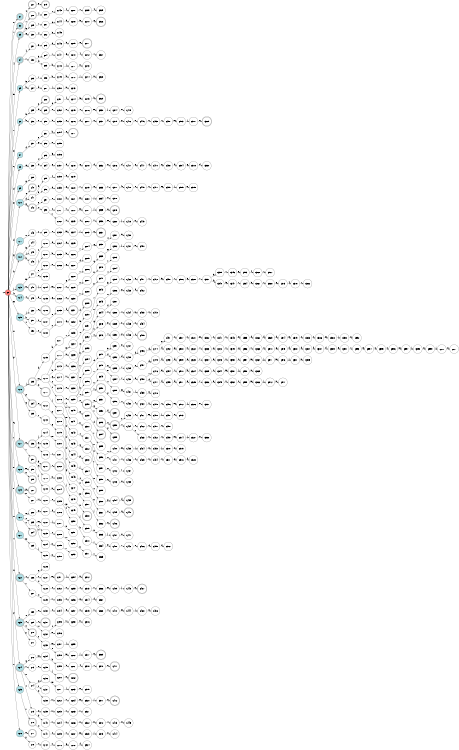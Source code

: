 digraph APTAALF {
__start0 [style = invis, shape = none, label = "", width = 0, height = 0];

rankdir=LR;
size="8,5";

s0 [style="filled", color="black", fillcolor="#ff817b" shape="circle", label="q0"];
s1 [style="rounded,filled", color="black", fillcolor="powderblue" shape="doublecircle", label="q1"];
s2 [style="rounded,filled", color="black", fillcolor="powderblue" shape="doublecircle", label="q2"];
s3 [style="rounded,filled", color="black", fillcolor="powderblue" shape="doublecircle", label="q3"];
s4 [style="rounded,filled", color="black", fillcolor="powderblue" shape="doublecircle", label="q4"];
s5 [style="filled", color="black", fillcolor="powderblue" shape="circle", label="q5"];
s6 [style="filled", color="black", fillcolor="powderblue" shape="circle", label="q6"];
s7 [style="filled", color="black", fillcolor="powderblue" shape="circle", label="q7"];
s8 [style="filled", color="black", fillcolor="powderblue" shape="circle", label="q8"];
s9 [style="filled", color="black", fillcolor="powderblue" shape="circle", label="q9"];
s10 [style="filled", color="black", fillcolor="powderblue" shape="circle", label="q10"];
s11 [style="filled", color="black", fillcolor="powderblue" shape="circle", label="q11"];
s12 [style="rounded,filled", color="black", fillcolor="powderblue" shape="doublecircle", label="q12"];
s13 [style="rounded,filled", color="black", fillcolor="powderblue" shape="doublecircle", label="q13"];
s14 [style="filled", color="black", fillcolor="powderblue" shape="circle", label="q14"];
s15 [style="filled", color="black", fillcolor="powderblue" shape="circle", label="q15"];
s16 [style="rounded,filled", color="black", fillcolor="powderblue" shape="doublecircle", label="q16"];
s17 [style="rounded,filled", color="black", fillcolor="powderblue" shape="doublecircle", label="q17"];
s18 [style="filled", color="black", fillcolor="powderblue" shape="circle", label="q18"];
s19 [style="rounded,filled", color="black", fillcolor="powderblue" shape="doublecircle", label="q19"];
s20 [style="filled", color="black", fillcolor="powderblue" shape="circle", label="q20"];
s21 [style="filled", color="black", fillcolor="powderblue" shape="circle", label="q21"];
s22 [style="rounded,filled", color="black", fillcolor="powderblue" shape="doublecircle", label="q22"];
s23 [style="rounded,filled", color="black", fillcolor="powderblue" shape="doublecircle", label="q23"];
s24 [style="rounded,filled", color="black", fillcolor="powderblue" shape="doublecircle", label="q24"];
s25 [style="filled", color="black", fillcolor="powderblue" shape="circle", label="q25"];
s26 [style="filled", color="black", fillcolor="powderblue" shape="circle", label="q26"];
s27 [style="rounded,filled", color="black", fillcolor="white" shape="doublecircle", label="q27"];
s28 [style="rounded,filled", color="black", fillcolor="white" shape="doublecircle", label="q28"];
s29 [style="filled", color="black", fillcolor="white" shape="circle", label="q29"];
s30 [style="filled", color="black", fillcolor="white" shape="circle", label="q30"];
s31 [style="filled", color="black", fillcolor="white" shape="circle", label="q31"];
s32 [style="filled", color="black", fillcolor="white" shape="circle", label="q32"];
s33 [style="filled", color="black", fillcolor="white" shape="circle", label="q33"];
s34 [style="filled", color="black", fillcolor="white" shape="circle", label="q34"];
s35 [style="filled", color="black", fillcolor="white" shape="circle", label="q35"];
s36 [style="filled", color="black", fillcolor="white" shape="circle", label="q36"];
s37 [style="filled", color="black", fillcolor="white" shape="circle", label="q37"];
s38 [style="filled", color="black", fillcolor="white" shape="circle", label="q38"];
s39 [style="filled", color="black", fillcolor="white" shape="circle", label="q39"];
s40 [style="rounded,filled", color="black", fillcolor="white" shape="doublecircle", label="q40"];
s41 [style="filled", color="black", fillcolor="white" shape="circle", label="q41"];
s42 [style="rounded,filled", color="black", fillcolor="white" shape="doublecircle", label="q42"];
s43 [style="filled", color="black", fillcolor="white" shape="circle", label="q43"];
s44 [style="filled", color="black", fillcolor="white" shape="circle", label="q44"];
s45 [style="filled", color="black", fillcolor="white" shape="circle", label="q45"];
s46 [style="filled", color="black", fillcolor="white" shape="circle", label="q46"];
s47 [style="filled", color="black", fillcolor="white" shape="circle", label="q47"];
s48 [style="rounded,filled", color="black", fillcolor="white" shape="doublecircle", label="q48"];
s49 [style="filled", color="black", fillcolor="white" shape="circle", label="q49"];
s50 [style="filled", color="black", fillcolor="white" shape="circle", label="q50"];
s51 [style="filled", color="black", fillcolor="white" shape="circle", label="q51"];
s52 [style="filled", color="black", fillcolor="white" shape="circle", label="q52"];
s53 [style="rounded,filled", color="black", fillcolor="white" shape="doublecircle", label="q53"];
s54 [style="rounded,filled", color="black", fillcolor="white" shape="doublecircle", label="q54"];
s55 [style="filled", color="black", fillcolor="white" shape="circle", label="q55"];
s56 [style="rounded,filled", color="black", fillcolor="white" shape="doublecircle", label="q56"];
s57 [style="rounded,filled", color="black", fillcolor="white" shape="doublecircle", label="q57"];
s58 [style="filled", color="black", fillcolor="white" shape="circle", label="q58"];
s59 [style="rounded,filled", color="black", fillcolor="white" shape="doublecircle", label="q59"];
s60 [style="rounded,filled", color="black", fillcolor="white" shape="doublecircle", label="q60"];
s61 [style="filled", color="black", fillcolor="white" shape="circle", label="q61"];
s62 [style="filled", color="black", fillcolor="white" shape="circle", label="q62"];
s63 [style="filled", color="black", fillcolor="white" shape="circle", label="q63"];
s64 [style="rounded,filled", color="black", fillcolor="white" shape="doublecircle", label="q64"];
s65 [style="filled", color="black", fillcolor="white" shape="circle", label="q65"];
s66 [style="filled", color="black", fillcolor="white" shape="circle", label="q66"];
s67 [style="filled", color="black", fillcolor="white" shape="circle", label="q67"];
s68 [style="filled", color="black", fillcolor="white" shape="circle", label="q68"];
s69 [style="filled", color="black", fillcolor="white" shape="circle", label="q69"];
s70 [style="rounded,filled", color="black", fillcolor="white" shape="doublecircle", label="q70"];
s71 [style="filled", color="black", fillcolor="white" shape="circle", label="q71"];
s72 [style="filled", color="black", fillcolor="white" shape="circle", label="q72"];
s73 [style="filled", color="black", fillcolor="white" shape="circle", label="q73"];
s74 [style="filled", color="black", fillcolor="white" shape="circle", label="q74"];
s75 [style="filled", color="black", fillcolor="white" shape="circle", label="q75"];
s76 [style="rounded,filled", color="black", fillcolor="white" shape="doublecircle", label="q76"];
s77 [style="rounded,filled", color="black", fillcolor="white" shape="doublecircle", label="q77"];
s78 [style="filled", color="black", fillcolor="white" shape="circle", label="q78"];
s79 [style="rounded,filled", color="black", fillcolor="white" shape="doublecircle", label="q79"];
s80 [style="filled", color="black", fillcolor="white" shape="circle", label="q80"];
s81 [style="filled", color="black", fillcolor="white" shape="circle", label="q81"];
s82 [style="filled", color="black", fillcolor="white" shape="circle", label="q82"];
s83 [style="filled", color="black", fillcolor="white" shape="circle", label="q83"];
s84 [style="filled", color="black", fillcolor="white" shape="circle", label="q84"];
s85 [style="filled", color="black", fillcolor="white" shape="circle", label="q85"];
s86 [style="filled", color="black", fillcolor="white" shape="circle", label="q86"];
s87 [style="filled", color="black", fillcolor="white" shape="circle", label="q87"];
s88 [style="rounded,filled", color="black", fillcolor="white" shape="doublecircle", label="q88"];
s89 [style="rounded,filled", color="black", fillcolor="white" shape="doublecircle", label="q89"];
s90 [style="filled", color="black", fillcolor="white" shape="circle", label="q90"];
s91 [style="filled", color="black", fillcolor="white" shape="circle", label="q91"];
s92 [style="filled", color="black", fillcolor="white" shape="circle", label="q92"];
s93 [style="filled", color="black", fillcolor="white" shape="circle", label="q93"];
s94 [style="filled", color="black", fillcolor="white" shape="circle", label="q94"];
s95 [style="filled", color="black", fillcolor="white" shape="circle", label="q95"];
s96 [style="filled", color="black", fillcolor="white" shape="circle", label="q96"];
s97 [style="filled", color="black", fillcolor="white" shape="circle", label="q97"];
s98 [style="filled", color="black", fillcolor="white" shape="circle", label="q98"];
s99 [style="filled", color="black", fillcolor="white" shape="circle", label="q99"];
s100 [style="filled", color="black", fillcolor="white" shape="circle", label="q100"];
s101 [style="filled", color="black", fillcolor="white" shape="circle", label="q101"];
s102 [style="filled", color="black", fillcolor="white" shape="circle", label="q102"];
s103 [style="filled", color="black", fillcolor="white" shape="circle", label="q103"];
s104 [style="filled", color="black", fillcolor="white" shape="circle", label="q104"];
s105 [style="filled", color="black", fillcolor="white" shape="circle", label="q105"];
s106 [style="rounded,filled", color="black", fillcolor="white" shape="doublecircle", label="q106"];
s107 [style="filled", color="black", fillcolor="white" shape="circle", label="q107"];
s108 [style="filled", color="black", fillcolor="white" shape="circle", label="q108"];
s109 [style="filled", color="black", fillcolor="white" shape="circle", label="q109"];
s110 [style="filled", color="black", fillcolor="white" shape="circle", label="q110"];
s111 [style="rounded,filled", color="black", fillcolor="white" shape="doublecircle", label="q111"];
s112 [style="filled", color="black", fillcolor="white" shape="circle", label="q112"];
s113 [style="filled", color="black", fillcolor="white" shape="circle", label="q113"];
s114 [style="filled", color="black", fillcolor="white" shape="circle", label="q114"];
s115 [style="filled", color="black", fillcolor="white" shape="circle", label="q115"];
s116 [style="filled", color="black", fillcolor="white" shape="circle", label="q116"];
s117 [style="rounded,filled", color="black", fillcolor="white" shape="doublecircle", label="q117"];
s118 [style="filled", color="black", fillcolor="white" shape="circle", label="q118"];
s119 [style="filled", color="black", fillcolor="white" shape="circle", label="q119"];
s120 [style="filled", color="black", fillcolor="white" shape="circle", label="q120"];
s121 [style="filled", color="black", fillcolor="white" shape="circle", label="q121"];
s122 [style="filled", color="black", fillcolor="white" shape="circle", label="q122"];
s123 [style="filled", color="black", fillcolor="white" shape="circle", label="q123"];
s124 [style="filled", color="black", fillcolor="white" shape="circle", label="q124"];
s125 [style="filled", color="black", fillcolor="white" shape="circle", label="q125"];
s126 [style="filled", color="black", fillcolor="white" shape="circle", label="q126"];
s127 [style="filled", color="black", fillcolor="white" shape="circle", label="q127"];
s128 [style="filled", color="black", fillcolor="white" shape="circle", label="q128"];
s129 [style="filled", color="black", fillcolor="white" shape="circle", label="q129"];
s130 [style="filled", color="black", fillcolor="white" shape="circle", label="q130"];
s131 [style="rounded,filled", color="black", fillcolor="white" shape="doublecircle", label="q131"];
s132 [style="filled", color="black", fillcolor="white" shape="circle", label="q132"];
s133 [style="filled", color="black", fillcolor="white" shape="circle", label="q133"];
s134 [style="filled", color="black", fillcolor="white" shape="circle", label="q134"];
s135 [style="filled", color="black", fillcolor="white" shape="circle", label="q135"];
s136 [style="filled", color="black", fillcolor="white" shape="circle", label="q136"];
s137 [style="filled", color="black", fillcolor="white" shape="circle", label="q137"];
s138 [style="filled", color="black", fillcolor="white" shape="circle", label="q138"];
s139 [style="filled", color="black", fillcolor="white" shape="circle", label="q139"];
s140 [style="filled", color="black", fillcolor="white" shape="circle", label="q140"];
s141 [style="filled", color="black", fillcolor="white" shape="circle", label="q141"];
s142 [style="filled", color="black", fillcolor="white" shape="circle", label="q142"];
s143 [style="filled", color="black", fillcolor="white" shape="circle", label="q143"];
s144 [style="filled", color="black", fillcolor="white" shape="circle", label="q144"];
s145 [style="filled", color="black", fillcolor="white" shape="circle", label="q145"];
s146 [style="filled", color="black", fillcolor="white" shape="circle", label="q146"];
s147 [style="filled", color="black", fillcolor="white" shape="circle", label="q147"];
s148 [style="filled", color="black", fillcolor="white" shape="circle", label="q148"];
s149 [style="filled", color="black", fillcolor="white" shape="circle", label="q149"];
s150 [style="filled", color="black", fillcolor="white" shape="circle", label="q150"];
s151 [style="filled", color="black", fillcolor="white" shape="circle", label="q151"];
s152 [style="filled", color="black", fillcolor="white" shape="circle", label="q152"];
s153 [style="filled", color="black", fillcolor="white" shape="circle", label="q153"];
s154 [style="filled", color="black", fillcolor="white" shape="circle", label="q154"];
s155 [style="filled", color="black", fillcolor="white" shape="circle", label="q155"];
s156 [style="filled", color="black", fillcolor="white" shape="circle", label="q156"];
s157 [style="filled", color="black", fillcolor="white" shape="circle", label="q157"];
s158 [style="filled", color="black", fillcolor="white" shape="circle", label="q158"];
s159 [style="filled", color="black", fillcolor="white" shape="circle", label="q159"];
s160 [style="filled", color="black", fillcolor="white" shape="circle", label="q160"];
s161 [style="filled", color="black", fillcolor="white" shape="circle", label="q161"];
s162 [style="filled", color="black", fillcolor="white" shape="circle", label="q162"];
s163 [style="filled", color="black", fillcolor="white" shape="circle", label="q163"];
s164 [style="filled", color="black", fillcolor="white" shape="circle", label="q164"];
s165 [style="filled", color="black", fillcolor="white" shape="circle", label="q165"];
s166 [style="filled", color="black", fillcolor="white" shape="circle", label="q166"];
s167 [style="filled", color="black", fillcolor="white" shape="circle", label="q167"];
s168 [style="filled", color="black", fillcolor="white" shape="circle", label="q168"];
s169 [style="filled", color="black", fillcolor="white" shape="circle", label="q169"];
s170 [style="filled", color="black", fillcolor="white" shape="circle", label="q170"];
s171 [style="filled", color="black", fillcolor="white" shape="circle", label="q171"];
s172 [style="filled", color="black", fillcolor="white" shape="circle", label="q172"];
s173 [style="filled", color="black", fillcolor="white" shape="circle", label="q173"];
s174 [style="filled", color="black", fillcolor="white" shape="circle", label="q174"];
s175 [style="filled", color="black", fillcolor="white" shape="circle", label="q175"];
s176 [style="filled", color="black", fillcolor="white" shape="circle", label="q176"];
s177 [style="filled", color="black", fillcolor="white" shape="circle", label="q177"];
s178 [style="filled", color="black", fillcolor="white" shape="circle", label="q178"];
s179 [style="filled", color="black", fillcolor="white" shape="circle", label="q179"];
s180 [style="filled", color="black", fillcolor="white" shape="circle", label="q180"];
s181 [style="filled", color="black", fillcolor="white" shape="circle", label="q181"];
s182 [style="rounded,filled", color="black", fillcolor="white" shape="doublecircle", label="q182"];
s183 [style="filled", color="black", fillcolor="white" shape="circle", label="q183"];
s184 [style="rounded,filled", color="black", fillcolor="white" shape="doublecircle", label="q184"];
s185 [style="filled", color="black", fillcolor="white" shape="circle", label="q185"];
s186 [style="filled", color="black", fillcolor="white" shape="circle", label="q186"];
s187 [style="filled", color="black", fillcolor="white" shape="circle", label="q187"];
s188 [style="filled", color="black", fillcolor="white" shape="circle", label="q188"];
s189 [style="filled", color="black", fillcolor="white" shape="circle", label="q189"];
s190 [style="filled", color="black", fillcolor="white" shape="circle", label="q190"];
s191 [style="rounded,filled", color="black", fillcolor="white" shape="doublecircle", label="q191"];
s192 [style="filled", color="black", fillcolor="white" shape="circle", label="q192"];
s193 [style="filled", color="black", fillcolor="white" shape="circle", label="q193"];
s194 [style="filled", color="black", fillcolor="white" shape="circle", label="q194"];
s195 [style="filled", color="black", fillcolor="white" shape="circle", label="q195"];
s196 [style="filled", color="black", fillcolor="white" shape="circle", label="q196"];
s197 [style="filled", color="black", fillcolor="white" shape="circle", label="q197"];
s198 [style="filled", color="black", fillcolor="white" shape="circle", label="q198"];
s199 [style="filled", color="black", fillcolor="white" shape="circle", label="q199"];
s200 [style="filled", color="black", fillcolor="white" shape="circle", label="q200"];
s201 [style="filled", color="black", fillcolor="white" shape="circle", label="q201"];
s202 [style="filled", color="black", fillcolor="white" shape="circle", label="q202"];
s203 [style="filled", color="black", fillcolor="white" shape="circle", label="q203"];
s204 [style="filled", color="black", fillcolor="white" shape="circle", label="q204"];
s205 [style="filled", color="black", fillcolor="white" shape="circle", label="q205"];
s206 [style="filled", color="black", fillcolor="white" shape="circle", label="q206"];
s207 [style="filled", color="black", fillcolor="white" shape="circle", label="q207"];
s208 [style="filled", color="black", fillcolor="white" shape="circle", label="q208"];
s209 [style="filled", color="black", fillcolor="white" shape="circle", label="q209"];
s210 [style="filled", color="black", fillcolor="white" shape="circle", label="q210"];
s211 [style="filled", color="black", fillcolor="white" shape="circle", label="q211"];
s212 [style="filled", color="black", fillcolor="white" shape="circle", label="q212"];
s213 [style="filled", color="black", fillcolor="white" shape="circle", label="q213"];
s214 [style="filled", color="black", fillcolor="white" shape="circle", label="q214"];
s215 [style="filled", color="black", fillcolor="white" shape="circle", label="q215"];
s216 [style="filled", color="black", fillcolor="white" shape="circle", label="q216"];
s217 [style="rounded,filled", color="black", fillcolor="white" shape="doublecircle", label="q217"];
s218 [style="filled", color="black", fillcolor="white" shape="circle", label="q218"];
s219 [style="filled", color="black", fillcolor="white" shape="circle", label="q219"];
s220 [style="filled", color="black", fillcolor="white" shape="circle", label="q220"];
s221 [style="filled", color="black", fillcolor="white" shape="circle", label="q221"];
s222 [style="filled", color="black", fillcolor="white" shape="circle", label="q222"];
s223 [style="filled", color="black", fillcolor="white" shape="circle", label="q223"];
s224 [style="filled", color="black", fillcolor="white" shape="circle", label="q224"];
s225 [style="filled", color="black", fillcolor="white" shape="circle", label="q225"];
s226 [style="filled", color="black", fillcolor="white" shape="circle", label="q226"];
s227 [style="filled", color="black", fillcolor="white" shape="circle", label="q227"];
s228 [style="filled", color="black", fillcolor="white" shape="circle", label="q228"];
s229 [style="filled", color="black", fillcolor="white" shape="circle", label="q229"];
s230 [style="filled", color="black", fillcolor="white" shape="circle", label="q230"];
s231 [style="rounded,filled", color="black", fillcolor="white" shape="doublecircle", label="q231"];
s232 [style="filled", color="black", fillcolor="white" shape="circle", label="q232"];
s233 [style="filled", color="black", fillcolor="white" shape="circle", label="q233"];
s234 [style="filled", color="black", fillcolor="white" shape="circle", label="q234"];
s235 [style="filled", color="black", fillcolor="white" shape="circle", label="q235"];
s236 [style="filled", color="black", fillcolor="white" shape="circle", label="q236"];
s237 [style="filled", color="black", fillcolor="white" shape="circle", label="q237"];
s238 [style="filled", color="black", fillcolor="white" shape="circle", label="q238"];
s239 [style="filled", color="black", fillcolor="white" shape="circle", label="q239"];
s240 [style="filled", color="black", fillcolor="white" shape="circle", label="q240"];
s241 [style="filled", color="black", fillcolor="white" shape="circle", label="q241"];
s242 [style="filled", color="black", fillcolor="white" shape="circle", label="q242"];
s243 [style="filled", color="black", fillcolor="white" shape="circle", label="q243"];
s244 [style="filled", color="black", fillcolor="white" shape="circle", label="q244"];
s245 [style="filled", color="black", fillcolor="white" shape="circle", label="q245"];
s246 [style="filled", color="black", fillcolor="white" shape="circle", label="q246"];
s247 [style="filled", color="black", fillcolor="white" shape="circle", label="q247"];
s248 [style="filled", color="black", fillcolor="white" shape="circle", label="q248"];
s249 [style="filled", color="black", fillcolor="white" shape="circle", label="q249"];
s250 [style="filled", color="black", fillcolor="white" shape="circle", label="q250"];
s251 [style="filled", color="black", fillcolor="white" shape="circle", label="q251"];
s252 [style="filled", color="black", fillcolor="white" shape="circle", label="q252"];
s253 [style="filled", color="black", fillcolor="white" shape="circle", label="q253"];
s254 [style="filled", color="black", fillcolor="white" shape="circle", label="q254"];
s255 [style="filled", color="black", fillcolor="white" shape="circle", label="q255"];
s256 [style="filled", color="black", fillcolor="white" shape="circle", label="q256"];
s257 [style="filled", color="black", fillcolor="white" shape="circle", label="q257"];
s258 [style="filled", color="black", fillcolor="white" shape="circle", label="q258"];
s259 [style="filled", color="black", fillcolor="white" shape="circle", label="q259"];
s260 [style="filled", color="black", fillcolor="white" shape="circle", label="q260"];
s261 [style="filled", color="black", fillcolor="white" shape="circle", label="q261"];
s262 [style="rounded,filled", color="black", fillcolor="white" shape="doublecircle", label="q262"];
s263 [style="filled", color="black", fillcolor="white" shape="circle", label="q263"];
s264 [style="filled", color="black", fillcolor="white" shape="circle", label="q264"];
s265 [style="filled", color="black", fillcolor="white" shape="circle", label="q265"];
s266 [style="filled", color="black", fillcolor="white" shape="circle", label="q266"];
s267 [style="filled", color="black", fillcolor="white" shape="circle", label="q267"];
s268 [style="filled", color="black", fillcolor="white" shape="circle", label="q268"];
s269 [style="filled", color="black", fillcolor="white" shape="circle", label="q269"];
s270 [style="filled", color="black", fillcolor="white" shape="circle", label="q270"];
s271 [style="rounded,filled", color="black", fillcolor="white" shape="doublecircle", label="q271"];
s272 [style="filled", color="black", fillcolor="white" shape="circle", label="q272"];
s273 [style="filled", color="black", fillcolor="white" shape="circle", label="q273"];
s274 [style="filled", color="black", fillcolor="white" shape="circle", label="q274"];
s275 [style="filled", color="black", fillcolor="white" shape="circle", label="q275"];
s276 [style="filled", color="black", fillcolor="white" shape="circle", label="q276"];
s277 [style="filled", color="black", fillcolor="white" shape="circle", label="q277"];
s278 [style="filled", color="black", fillcolor="white" shape="circle", label="q278"];
s279 [style="filled", color="black", fillcolor="white" shape="circle", label="q279"];
s280 [style="filled", color="black", fillcolor="white" shape="circle", label="q280"];
s281 [style="filled", color="black", fillcolor="white" shape="circle", label="q281"];
s282 [style="filled", color="black", fillcolor="white" shape="circle", label="q282"];
s283 [style="filled", color="black", fillcolor="white" shape="circle", label="q283"];
s284 [style="filled", color="black", fillcolor="white" shape="circle", label="q284"];
s285 [style="filled", color="black", fillcolor="white" shape="circle", label="q285"];
s286 [style="filled", color="black", fillcolor="white" shape="circle", label="q286"];
s287 [style="filled", color="black", fillcolor="white" shape="circle", label="q287"];
s288 [style="filled", color="black", fillcolor="white" shape="circle", label="q288"];
s289 [style="rounded,filled", color="black", fillcolor="white" shape="doublecircle", label="q289"];
s290 [style="filled", color="black", fillcolor="white" shape="circle", label="q290"];
s291 [style="filled", color="black", fillcolor="white" shape="circle", label="q291"];
s292 [style="filled", color="black", fillcolor="white" shape="circle", label="q292"];
s293 [style="filled", color="black", fillcolor="white" shape="circle", label="q293"];
s294 [style="filled", color="black", fillcolor="white" shape="circle", label="q294"];
s295 [style="filled", color="black", fillcolor="white" shape="circle", label="q295"];
s296 [style="filled", color="black", fillcolor="white" shape="circle", label="q296"];
s297 [style="filled", color="black", fillcolor="white" shape="circle", label="q297"];
s298 [style="rounded,filled", color="black", fillcolor="white" shape="doublecircle", label="q298"];
s299 [style="filled", color="black", fillcolor="white" shape="circle", label="q299"];
s300 [style="filled", color="black", fillcolor="white" shape="circle", label="q300"];
s301 [style="filled", color="black", fillcolor="white" shape="circle", label="q301"];
s302 [style="filled", color="black", fillcolor="white" shape="circle", label="q302"];
s303 [style="filled", color="black", fillcolor="white" shape="circle", label="q303"];
s304 [style="filled", color="black", fillcolor="white" shape="circle", label="q304"];
s305 [style="filled", color="black", fillcolor="white" shape="circle", label="q305"];
s306 [style="filled", color="black", fillcolor="white" shape="circle", label="q306"];
s307 [style="filled", color="black", fillcolor="white" shape="circle", label="q307"];
s308 [style="rounded,filled", color="black", fillcolor="white" shape="doublecircle", label="q308"];
s309 [style="filled", color="black", fillcolor="white" shape="circle", label="q309"];
s310 [style="filled", color="black", fillcolor="white" shape="circle", label="q310"];
s311 [style="filled", color="black", fillcolor="white" shape="circle", label="q311"];
s312 [style="rounded,filled", color="black", fillcolor="white" shape="doublecircle", label="q312"];
s313 [style="filled", color="black", fillcolor="white" shape="circle", label="q313"];
s314 [style="filled", color="black", fillcolor="white" shape="circle", label="q314"];
s315 [style="filled", color="black", fillcolor="white" shape="circle", label="q315"];
s316 [style="filled", color="black", fillcolor="white" shape="circle", label="q316"];
s317 [style="filled", color="black", fillcolor="white" shape="circle", label="q317"];
s318 [style="filled", color="black", fillcolor="white" shape="circle", label="q318"];
s319 [style="filled", color="black", fillcolor="white" shape="circle", label="q319"];
s320 [style="filled", color="black", fillcolor="white" shape="circle", label="q320"];
s321 [style="filled", color="black", fillcolor="white" shape="circle", label="q321"];
s322 [style="filled", color="black", fillcolor="white" shape="circle", label="q322"];
s323 [style="filled", color="black", fillcolor="white" shape="circle", label="q323"];
s324 [style="filled", color="black", fillcolor="white" shape="circle", label="q324"];
s325 [style="filled", color="black", fillcolor="white" shape="circle", label="q325"];
s326 [style="rounded,filled", color="black", fillcolor="white" shape="doublecircle", label="q326"];
s327 [style="filled", color="black", fillcolor="white" shape="circle", label="q327"];
s328 [style="filled", color="black", fillcolor="white" shape="circle", label="q328"];
s329 [style="rounded,filled", color="black", fillcolor="white" shape="doublecircle", label="q329"];
s330 [style="filled", color="black", fillcolor="white" shape="circle", label="q330"];
s331 [style="filled", color="black", fillcolor="white" shape="circle", label="q331"];
s332 [style="filled", color="black", fillcolor="white" shape="circle", label="q332"];
s333 [style="filled", color="black", fillcolor="white" shape="circle", label="q333"];
s334 [style="filled", color="black", fillcolor="white" shape="circle", label="q334"];
s335 [style="filled", color="black", fillcolor="white" shape="circle", label="q335"];
s336 [style="filled", color="black", fillcolor="white" shape="circle", label="q336"];
s337 [style="rounded,filled", color="black", fillcolor="white" shape="doublecircle", label="q337"];
s338 [style="filled", color="black", fillcolor="white" shape="circle", label="q338"];
s339 [style="filled", color="black", fillcolor="white" shape="circle", label="q339"];
s340 [style="filled", color="black", fillcolor="white" shape="circle", label="q340"];
s341 [style="filled", color="black", fillcolor="white" shape="circle", label="q341"];
s342 [style="filled", color="black", fillcolor="white" shape="circle", label="q342"];
s343 [style="filled", color="black", fillcolor="white" shape="circle", label="q343"];
s344 [style="filled", color="black", fillcolor="white" shape="circle", label="q344"];
s345 [style="filled", color="black", fillcolor="white" shape="circle", label="q345"];
s346 [style="filled", color="black", fillcolor="white" shape="circle", label="q346"];
s347 [style="filled", color="black", fillcolor="white" shape="circle", label="q347"];
s348 [style="filled", color="black", fillcolor="white" shape="circle", label="q348"];
s349 [style="filled", color="black", fillcolor="white" shape="circle", label="q349"];
s350 [style="rounded,filled", color="black", fillcolor="white" shape="doublecircle", label="q350"];
s351 [style="filled", color="black", fillcolor="white" shape="circle", label="q351"];
s352 [style="filled", color="black", fillcolor="white" shape="circle", label="q352"];
s353 [style="rounded,filled", color="black", fillcolor="white" shape="doublecircle", label="q353"];
s354 [style="rounded,filled", color="black", fillcolor="white" shape="doublecircle", label="q354"];
s355 [style="filled", color="black", fillcolor="white" shape="circle", label="q355"];
s356 [style="filled", color="black", fillcolor="white" shape="circle", label="q356"];
s357 [style="filled", color="black", fillcolor="white" shape="circle", label="q357"];
s358 [style="filled", color="black", fillcolor="white" shape="circle", label="q358"];
s359 [style="filled", color="black", fillcolor="white" shape="circle", label="q359"];
s360 [style="filled", color="black", fillcolor="white" shape="circle", label="q360"];
s361 [style="filled", color="black", fillcolor="white" shape="circle", label="q361"];
s362 [style="filled", color="black", fillcolor="white" shape="circle", label="q362"];
s363 [style="filled", color="black", fillcolor="white" shape="circle", label="q363"];
s364 [style="filled", color="black", fillcolor="white" shape="circle", label="q364"];
s365 [style="filled", color="black", fillcolor="white" shape="circle", label="q365"];
s366 [style="filled", color="black", fillcolor="white" shape="circle", label="q366"];
s367 [style="filled", color="black", fillcolor="white" shape="circle", label="q367"];
s368 [style="filled", color="black", fillcolor="white" shape="circle", label="q368"];
s369 [style="rounded,filled", color="black", fillcolor="white" shape="doublecircle", label="q369"];
s370 [style="filled", color="black", fillcolor="white" shape="circle", label="q370"];
s371 [style="filled", color="black", fillcolor="white" shape="circle", label="q371"];
s372 [style="filled", color="black", fillcolor="white" shape="circle", label="q372"];
s373 [style="filled", color="black", fillcolor="white" shape="circle", label="q373"];
s374 [style="filled", color="black", fillcolor="white" shape="circle", label="q374"];
s375 [style="filled", color="black", fillcolor="white" shape="circle", label="q375"];
s376 [style="filled", color="black", fillcolor="white" shape="circle", label="q376"];
s377 [style="filled", color="black", fillcolor="white" shape="circle", label="q377"];
s378 [style="filled", color="black", fillcolor="white" shape="circle", label="q378"];
s379 [style="rounded,filled", color="black", fillcolor="white" shape="doublecircle", label="q379"];
s380 [style="filled", color="black", fillcolor="white" shape="circle", label="q380"];
s381 [style="filled", color="black", fillcolor="white" shape="circle", label="q381"];
s382 [style="filled", color="black", fillcolor="white" shape="circle", label="q382"];
s383 [style="filled", color="black", fillcolor="white" shape="circle", label="q383"];
s384 [style="filled", color="black", fillcolor="white" shape="circle", label="q384"];
s385 [style="filled", color="black", fillcolor="white" shape="circle", label="q385"];
s386 [style="filled", color="black", fillcolor="white" shape="circle", label="q386"];
s387 [style="filled", color="black", fillcolor="white" shape="circle", label="q387"];
s388 [style="filled", color="black", fillcolor="white" shape="circle", label="q388"];
s389 [style="filled", color="black", fillcolor="white" shape="circle", label="q389"];
s390 [style="filled", color="black", fillcolor="white" shape="circle", label="q390"];
s391 [style="filled", color="black", fillcolor="white" shape="circle", label="q391"];
s392 [style="filled", color="black", fillcolor="white" shape="circle", label="q392"];
s393 [style="filled", color="black", fillcolor="white" shape="circle", label="q393"];
s394 [style="filled", color="black", fillcolor="white" shape="circle", label="q394"];
s395 [style="filled", color="black", fillcolor="white" shape="circle", label="q395"];
s396 [style="filled", color="black", fillcolor="white" shape="circle", label="q396"];
s397 [style="rounded,filled", color="black", fillcolor="white" shape="doublecircle", label="q397"];
s398 [style="rounded,filled", color="black", fillcolor="white" shape="doublecircle", label="q398"];
s399 [style="rounded,filled", color="black", fillcolor="white" shape="doublecircle", label="q399"];
s400 [style="filled", color="black", fillcolor="white" shape="circle", label="q400"];
s401 [style="filled", color="black", fillcolor="white" shape="circle", label="q401"];
s402 [style="filled", color="black", fillcolor="white" shape="circle", label="q402"];
s403 [style="filled", color="black", fillcolor="white" shape="circle", label="q403"];
s404 [style="filled", color="black", fillcolor="white" shape="circle", label="q404"];
s405 [style="filled", color="black", fillcolor="white" shape="circle", label="q405"];
s406 [style="rounded,filled", color="black", fillcolor="white" shape="doublecircle", label="q406"];
s407 [style="filled", color="black", fillcolor="white" shape="circle", label="q407"];
s408 [style="filled", color="black", fillcolor="white" shape="circle", label="q408"];
s409 [style="filled", color="black", fillcolor="white" shape="circle", label="q409"];
s410 [style="filled", color="black", fillcolor="white" shape="circle", label="q410"];
s411 [style="rounded,filled", color="black", fillcolor="white" shape="doublecircle", label="q411"];
s412 [style="rounded,filled", color="black", fillcolor="white" shape="doublecircle", label="q412"];
s413 [style="filled", color="black", fillcolor="white" shape="circle", label="q413"];
s414 [style="filled", color="black", fillcolor="white" shape="circle", label="q414"];
s415 [style="filled", color="black", fillcolor="white" shape="circle", label="q415"];
s416 [style="filled", color="black", fillcolor="white" shape="circle", label="q416"];
s417 [style="filled", color="black", fillcolor="white" shape="circle", label="q417"];
s418 [style="filled", color="black", fillcolor="white" shape="circle", label="q418"];
s419 [style="filled", color="black", fillcolor="white" shape="circle", label="q419"];
s420 [style="filled", color="black", fillcolor="white" shape="circle", label="q420"];
s421 [style="filled", color="black", fillcolor="white" shape="circle", label="q421"];
s422 [style="filled", color="black", fillcolor="white" shape="circle", label="q422"];
s423 [style="filled", color="black", fillcolor="white" shape="circle", label="q423"];
s424 [style="filled", color="black", fillcolor="white" shape="circle", label="q424"];
s425 [style="filled", color="black", fillcolor="white" shape="circle", label="q425"];
s426 [style="filled", color="black", fillcolor="white" shape="circle", label="q426"];
s427 [style="filled", color="black", fillcolor="white" shape="circle", label="q427"];
s428 [style="filled", color="black", fillcolor="white" shape="circle", label="q428"];
s429 [style="filled", color="black", fillcolor="white" shape="circle", label="q429"];
s430 [style="filled", color="black", fillcolor="white" shape="circle", label="q430"];
s431 [style="filled", color="black", fillcolor="white" shape="circle", label="q431"];
s432 [style="filled", color="black", fillcolor="white" shape="circle", label="q432"];
s433 [style="filled", color="black", fillcolor="white" shape="circle", label="q433"];
s434 [style="filled", color="black", fillcolor="white" shape="circle", label="q434"];
s435 [style="filled", color="black", fillcolor="white" shape="circle", label="q435"];
s436 [style="filled", color="black", fillcolor="white" shape="circle", label="q436"];
s437 [style="filled", color="black", fillcolor="white" shape="circle", label="q437"];
s438 [style="filled", color="black", fillcolor="white" shape="circle", label="q438"];
s439 [style="rounded,filled", color="black", fillcolor="white" shape="doublecircle", label="q439"];
s440 [style="rounded,filled", color="black", fillcolor="white" shape="doublecircle", label="q440"];
s441 [style="filled", color="black", fillcolor="white" shape="circle", label="q441"];
s442 [style="filled", color="black", fillcolor="white" shape="circle", label="q442"];
s443 [style="filled", color="black", fillcolor="white" shape="circle", label="q443"];
s444 [style="filled", color="black", fillcolor="white" shape="circle", label="q444"];
s445 [style="filled", color="black", fillcolor="white" shape="circle", label="q445"];
s446 [style="filled", color="black", fillcolor="white" shape="circle", label="q446"];
s447 [style="filled", color="black", fillcolor="white" shape="circle", label="q447"];
s448 [style="filled", color="black", fillcolor="white" shape="circle", label="q448"];
s449 [style="filled", color="black", fillcolor="white" shape="circle", label="q449"];
s450 [style="filled", color="black", fillcolor="white" shape="circle", label="q450"];
s451 [style="filled", color="black", fillcolor="white" shape="circle", label="q451"];
s452 [style="filled", color="black", fillcolor="white" shape="circle", label="q452"];
s453 [style="filled", color="black", fillcolor="white" shape="circle", label="q453"];
s454 [style="filled", color="black", fillcolor="white" shape="circle", label="q454"];
s455 [style="rounded,filled", color="black", fillcolor="white" shape="doublecircle", label="q455"];
s456 [style="filled", color="black", fillcolor="white" shape="circle", label="q456"];
s457 [style="filled", color="black", fillcolor="white" shape="circle", label="q457"];
s458 [style="filled", color="black", fillcolor="white" shape="circle", label="q458"];
s459 [style="filled", color="black", fillcolor="white" shape="circle", label="q459"];
s460 [style="filled", color="black", fillcolor="white" shape="circle", label="q460"];
s461 [style="filled", color="black", fillcolor="white" shape="circle", label="q461"];
s462 [style="filled", color="black", fillcolor="white" shape="circle", label="q462"];
s463 [style="filled", color="black", fillcolor="white" shape="circle", label="q463"];
s464 [style="filled", color="black", fillcolor="white" shape="circle", label="q464"];
s465 [style="filled", color="black", fillcolor="white" shape="circle", label="q465"];
s466 [style="filled", color="black", fillcolor="white" shape="circle", label="q466"];
s467 [style="rounded,filled", color="black", fillcolor="white" shape="doublecircle", label="q467"];
s468 [style="filled", color="black", fillcolor="white" shape="circle", label="q468"];
s469 [style="filled", color="black", fillcolor="white" shape="circle", label="q469"];
s470 [style="filled", color="black", fillcolor="white" shape="circle", label="q470"];
s471 [style="filled", color="black", fillcolor="white" shape="circle", label="q471"];
s472 [style="filled", color="black", fillcolor="white" shape="circle", label="q472"];
s473 [style="filled", color="black", fillcolor="white" shape="circle", label="q473"];
s474 [style="filled", color="black", fillcolor="white" shape="circle", label="q474"];
s475 [style="filled", color="black", fillcolor="white" shape="circle", label="q475"];
s476 [style="filled", color="black", fillcolor="white" shape="circle", label="q476"];
s477 [style="filled", color="black", fillcolor="white" shape="circle", label="q477"];
s478 [style="filled", color="black", fillcolor="white" shape="circle", label="q478"];
s479 [style="filled", color="black", fillcolor="white" shape="circle", label="q479"];
s480 [style="filled", color="black", fillcolor="white" shape="circle", label="q480"];
s481 [style="filled", color="black", fillcolor="white" shape="circle", label="q481"];
s482 [style="filled", color="black", fillcolor="white" shape="circle", label="q482"];
s483 [style="filled", color="black", fillcolor="white" shape="circle", label="q483"];
s484 [style="filled", color="black", fillcolor="white" shape="circle", label="q484"];
s485 [style="filled", color="black", fillcolor="white" shape="circle", label="q485"];
s486 [style="filled", color="black", fillcolor="white" shape="circle", label="q486"];
s487 [style="filled", color="black", fillcolor="white" shape="circle", label="q487"];
s488 [style="filled", color="black", fillcolor="white" shape="circle", label="q488"];
s489 [style="filled", color="black", fillcolor="white" shape="circle", label="q489"];
s490 [style="filled", color="black", fillcolor="white" shape="circle", label="q490"];
s491 [style="filled", color="black", fillcolor="white" shape="circle", label="q491"];
s492 [style="filled", color="black", fillcolor="white" shape="circle", label="q492"];
s493 [style="filled", color="black", fillcolor="white" shape="circle", label="q493"];
s494 [style="filled", color="black", fillcolor="white" shape="circle", label="q494"];
s495 [style="filled", color="black", fillcolor="white" shape="circle", label="q495"];
s496 [style="filled", color="black", fillcolor="white" shape="circle", label="q496"];
s497 [style="filled", color="black", fillcolor="white" shape="circle", label="q497"];
s498 [style="filled", color="black", fillcolor="white" shape="circle", label="q498"];
s499 [style="filled", color="black", fillcolor="white" shape="circle", label="q499"];
s500 [style="filled", color="black", fillcolor="white" shape="circle", label="q500"];
s501 [style="filled", color="black", fillcolor="white" shape="circle", label="q501"];
s502 [style="filled", color="black", fillcolor="white" shape="circle", label="q502"];
s503 [style="filled", color="black", fillcolor="white" shape="circle", label="q503"];
s504 [style="filled", color="black", fillcolor="white" shape="circle", label="q504"];
s505 [style="filled", color="black", fillcolor="white" shape="circle", label="q505"];
s506 [style="filled", color="black", fillcolor="white" shape="circle", label="q506"];
s507 [style="filled", color="black", fillcolor="white" shape="circle", label="q507"];
s508 [style="filled", color="black", fillcolor="white" shape="circle", label="q508"];
s509 [style="filled", color="black", fillcolor="white" shape="circle", label="q509"];
s510 [style="filled", color="black", fillcolor="white" shape="circle", label="q510"];
s511 [style="filled", color="black", fillcolor="white" shape="circle", label="q511"];
s512 [style="filled", color="black", fillcolor="white" shape="circle", label="q512"];
s513 [style="filled", color="black", fillcolor="white" shape="circle", label="q513"];
s514 [style="filled", color="black", fillcolor="white" shape="circle", label="q514"];
s515 [style="filled", color="black", fillcolor="white" shape="circle", label="q515"];
s516 [style="filled", color="black", fillcolor="white" shape="circle", label="q516"];
s517 [style="filled", color="black", fillcolor="white" shape="circle", label="q517"];
s518 [style="filled", color="black", fillcolor="white" shape="circle", label="q518"];
s519 [style="filled", color="black", fillcolor="white" shape="circle", label="q519"];
s520 [style="filled", color="black", fillcolor="white" shape="circle", label="q520"];
s521 [style="filled", color="black", fillcolor="white" shape="circle", label="q521"];
s522 [style="filled", color="black", fillcolor="white" shape="circle", label="q522"];
s523 [style="filled", color="black", fillcolor="white" shape="circle", label="q523"];
s524 [style="filled", color="black", fillcolor="white" shape="circle", label="q524"];
s525 [style="filled", color="black", fillcolor="white" shape="circle", label="q525"];
s526 [style="filled", color="black", fillcolor="white" shape="circle", label="q526"];
s527 [style="filled", color="black", fillcolor="white" shape="circle", label="q527"];
s528 [style="filled", color="black", fillcolor="white" shape="circle", label="q528"];
s529 [style="rounded,filled", color="black", fillcolor="white" shape="doublecircle", label="q529"];
s530 [style="filled", color="black", fillcolor="white" shape="circle", label="q530"];
s531 [style="filled", color="black", fillcolor="white" shape="circle", label="q531"];
s532 [style="filled", color="black", fillcolor="white" shape="circle", label="q532"];
s533 [style="filled", color="black", fillcolor="white" shape="circle", label="q533"];
s534 [style="filled", color="black", fillcolor="white" shape="circle", label="q534"];
s535 [style="filled", color="black", fillcolor="white" shape="circle", label="q535"];
s536 [style="filled", color="black", fillcolor="white" shape="circle", label="q536"];
s537 [style="filled", color="black", fillcolor="white" shape="circle", label="q537"];
s538 [style="filled", color="black", fillcolor="white" shape="circle", label="q538"];
s539 [style="filled", color="black", fillcolor="white" shape="circle", label="q539"];
s540 [style="filled", color="black", fillcolor="white" shape="circle", label="q540"];
s541 [style="filled", color="black", fillcolor="white" shape="circle", label="q541"];
s542 [style="filled", color="black", fillcolor="white" shape="circle", label="q542"];
s543 [style="filled", color="black", fillcolor="white" shape="circle", label="q543"];
s544 [style="filled", color="black", fillcolor="white" shape="circle", label="q544"];
s545 [style="filled", color="black", fillcolor="white" shape="circle", label="q545"];
s546 [style="filled", color="black", fillcolor="white" shape="circle", label="q546"];
s547 [style="filled", color="black", fillcolor="white" shape="circle", label="q547"];
s548 [style="filled", color="black", fillcolor="white" shape="circle", label="q548"];
s549 [style="filled", color="black", fillcolor="white" shape="circle", label="q549"];
s550 [style="filled", color="black", fillcolor="white" shape="circle", label="q550"];
s551 [style="filled", color="black", fillcolor="white" shape="circle", label="q551"];
s552 [style="filled", color="black", fillcolor="white" shape="circle", label="q552"];
s553 [style="filled", color="black", fillcolor="white" shape="circle", label="q553"];
s554 [style="filled", color="black", fillcolor="white" shape="circle", label="q554"];
s555 [style="filled", color="black", fillcolor="white" shape="circle", label="q555"];
s556 [style="filled", color="black", fillcolor="white" shape="circle", label="q556"];
s557 [style="filled", color="black", fillcolor="white" shape="circle", label="q557"];
s558 [style="filled", color="black", fillcolor="white" shape="circle", label="q558"];
s559 [style="filled", color="black", fillcolor="white" shape="circle", label="q559"];
s560 [style="filled", color="black", fillcolor="white" shape="circle", label="q560"];
s561 [style="filled", color="black", fillcolor="white" shape="circle", label="q561"];
s562 [style="filled", color="black", fillcolor="white" shape="circle", label="q562"];
s563 [style="filled", color="black", fillcolor="white" shape="circle", label="q563"];
s564 [style="filled", color="black", fillcolor="white" shape="circle", label="q564"];
s565 [style="filled", color="black", fillcolor="white" shape="circle", label="q565"];
s566 [style="filled", color="black", fillcolor="white" shape="circle", label="q566"];
s567 [style="filled", color="black", fillcolor="white" shape="circle", label="q567"];
s568 [style="filled", color="black", fillcolor="white" shape="circle", label="q568"];
s569 [style="filled", color="black", fillcolor="white" shape="circle", label="q569"];
s570 [style="filled", color="black", fillcolor="white" shape="circle", label="q570"];
s571 [style="filled", color="black", fillcolor="white" shape="circle", label="q571"];
s572 [style="filled", color="black", fillcolor="white" shape="circle", label="q572"];
s573 [style="filled", color="black", fillcolor="white" shape="circle", label="q573"];
s574 [style="filled", color="black", fillcolor="white" shape="circle", label="q574"];
s575 [style="filled", color="black", fillcolor="white" shape="circle", label="q575"];
s576 [style="filled", color="black", fillcolor="white" shape="circle", label="q576"];
s577 [style="filled", color="black", fillcolor="white" shape="circle", label="q577"];
s578 [style="filled", color="black", fillcolor="white" shape="circle", label="q578"];
s579 [style="filled", color="black", fillcolor="white" shape="circle", label="q579"];
s580 [style="filled", color="black", fillcolor="white" shape="circle", label="q580"];
s581 [style="filled", color="black", fillcolor="white" shape="circle", label="q581"];
s582 [style="filled", color="black", fillcolor="white" shape="circle", label="q582"];
s583 [style="filled", color="black", fillcolor="white" shape="circle", label="q583"];
s584 [style="filled", color="black", fillcolor="white" shape="circle", label="q584"];
s585 [style="filled", color="black", fillcolor="white" shape="circle", label="q585"];
s586 [style="filled", color="black", fillcolor="white" shape="circle", label="q586"];
s587 [style="filled", color="black", fillcolor="white" shape="circle", label="q587"];
s588 [style="filled", color="black", fillcolor="white" shape="circle", label="q588"];
s589 [style="filled", color="black", fillcolor="white" shape="circle", label="q589"];
s590 [style="filled", color="black", fillcolor="white" shape="circle", label="q590"];
s591 [style="filled", color="black", fillcolor="white" shape="circle", label="q591"];
s592 [style="filled", color="black", fillcolor="white" shape="circle", label="q592"];
s593 [style="filled", color="black", fillcolor="white" shape="circle", label="q593"];
s594 [style="filled", color="black", fillcolor="white" shape="circle", label="q594"];
s595 [style="filled", color="black", fillcolor="white" shape="circle", label="q595"];
s596 [style="filled", color="black", fillcolor="white" shape="circle", label="q596"];
s597 [style="filled", color="black", fillcolor="white" shape="circle", label="q597"];
s598 [style="filled", color="black", fillcolor="white" shape="circle", label="q598"];
s599 [style="filled", color="black", fillcolor="white" shape="circle", label="q599"];
s600 [style="filled", color="black", fillcolor="white" shape="circle", label="q600"];
s601 [style="filled", color="black", fillcolor="white" shape="circle", label="q601"];
subgraph cluster_main { 
	graph [pad=".75", ranksep="0.15", nodesep="0.15"];
	 style=invis; 
	__start0 -> s0 [penwidth=2];
}
s0 -> s1 [label="0"];
s0 -> s2 [label="1"];
s0 -> s3 [label="4"];
s0 -> s4 [label="5"];
s0 -> s5 [label="7"];
s0 -> s6 [label="8"];
s0 -> s7 [label="c"];
s0 -> s8 [label="d"];
s0 -> s9 [label="e"];
s0 -> s10 [label="f"];
s0 -> s11 [label="g"];
s0 -> s12 [label="h"];
s0 -> s13 [label="j"];
s0 -> s14 [label="k"];
s0 -> s15 [label="m"];
s0 -> s16 [label="n"];
s0 -> s17 [label="p"];
s0 -> s18 [label="q"];
s0 -> s19 [label="r"];
s0 -> s20 [label="s"];
s0 -> s21 [label="t"];
s0 -> s22 [label="u"];
s0 -> s23 [label="v"];
s0 -> s24 [label="x"];
s0 -> s25 [label="y"];
s0 -> s26 [label="z"];
s2 -> s27 [label="4"];
s3 -> s28 [label="1"];
s3 -> s29 [label="5"];
s3 -> s30 [label="6"];
s4 -> s31 [label="4"];
s4 -> s32 [label="7"];
s5 -> s33 [label="5"];
s5 -> s34 [label="k"];
s6 -> s35 [label="9"];
s6 -> s36 [label="b"];
s7 -> s37 [label="f"];
s8 -> s38 [label="6"];
s9 -> s39 [label="g"];
s10 -> s40 [label="c"];
s10 -> s41 [label="d"];
s10 -> s42 [label="g"];
s11 -> s43 [label="u"];
s12 -> s44 [label="5"];
s12 -> s45 [label="j"];
s12 -> s46 [label="k"];
s13 -> s47 [label="m"];
s13 -> s48 [label="n"];
s14 -> s49 [label="s"];
s15 -> s50 [label="j"];
s15 -> s51 [label="k"];
s15 -> s52 [label="t"];
s16 -> s53 [label="j"];
s16 -> s54 [label="p"];
s16 -> s55 [label="q"];
s17 -> s56 [label="n"];
s17 -> s57 [label="r"];
s18 -> s58 [label="m"];
s18 -> s59 [label="n"];
s19 -> s60 [label="p"];
s19 -> s61 [label="x"];
s20 -> s62 [label="e"];
s20 -> s63 [label="t"];
s20 -> s64 [label="u"];
s21 -> s65 [label="m"];
s22 -> s66 [label="s"];
s22 -> s67 [label="v"];
s23 -> s68 [label="s"];
s23 -> s69 [label="t"];
s23 -> s70 [label="u"];
s23 -> s71 [label="y"];
s24 -> s72 [label="q"];
s24 -> s73 [label="r"];
s24 -> s74 [label="w"];
s24 -> s75 [label="z"];
s25 -> s76 [label="v"];
s26 -> s77 [label="w"];
s26 -> s78 [label="y"];
s27 -> s79 [label="6"];
s28 -> s80 [label="4"];
s29 -> s81 [label="7"];
s30 -> s82 [label="4"];
s31 -> s83 [label="6"];
s32 -> s84 [label="5"];
s32 -> s85 [label="k"];
s33 -> s86 [label="7"];
s34 -> s87 [label="h"];
s35 -> s88 [label="c"];
s35 -> s89 [label="d"];
s36 -> s90 [label="c"];
s37 -> s91 [label="c"];
s37 -> s92 [label="g"];
s38 -> s93 [label="4"];
s38 -> s94 [label="d"];
s41 -> s95 [label="6"];
s41 -> s96 [label="f"];
s42 -> s97 [label="e"];
s42 -> s98 [label="u"];
s43 -> s99 [label="s"];
s46 -> s100 [label="s"];
s47 -> s101 [label="j"];
s47 -> s102 [label="s"];
s47 -> s103 [label="u"];
s48 -> s104 [label="j"];
s49 -> s105 [label="e"];
s50 -> s106 [label="n"];
s51 -> s107 [label="s"];
s52 -> s108 [label="s"];
s53 -> s109 [label="h"];
s53 -> s110 [label="m"];
s53 -> s111 [label="n"];
s54 -> s112 [label="n"];
s55 -> s113 [label="r"];
s56 -> s114 [label="j"];
s56 -> s115 [label="p"];
s56 -> s116 [label="q"];
s57 -> s117 [label="p"];
s57 -> s118 [label="q"];
s58 -> s119 [label="j"];
s61 -> s120 [label="w"];
s62 -> s121 [label="g"];
s63 -> s122 [label="m"];
s63 -> s123 [label="v"];
s63 -> s124 [label="w"];
s65 -> s125 [label="j"];
s66 -> s126 [label="n"];
s66 -> s127 [label="t"];
s66 -> s128 [label="u"];
s67 -> s129 [label="u"];
s68 -> s130 [label="u"];
s69 -> s131 [label="v"];
s69 -> s132 [label="w"];
s70 -> s133 [label="s"];
s72 -> s134 [label="m"];
s73 -> s135 [label="x"];
s74 -> s136 [label="q"];
s74 -> s137 [label="t"];
s74 -> s138 [label="x"];
s75 -> s139 [label="x"];
s75 -> s140 [label="y"];
s76 -> s141 [label="u"];
s78 -> s142 [label="v"];
s80 -> s143 [label="1"];
s81 -> s144 [label="6"];
s82 -> s145 [label="5"];
s83 -> s146 [label="d"];
s84 -> s147 [label="7"];
s85 -> s148 [label="h"];
s86 -> s149 [label="k"];
s87 -> s150 [label="j"];
s89 -> s151 [label="6"];
s89 -> s152 [label="e"];
s90 -> s153 [label="9"];
s91 -> s154 [label="b"];
s92 -> s155 [label="u"];
s93 -> s156 [label="5"];
s94 -> s157 [label="6"];
s95 -> s158 [label="4"];
s96 -> s159 [label="d"];
s97 -> s160 [label="s"];
s98 -> s161 [label="s"];
s98 -> s162 [label="v"];
s99 -> s163 [label="t"];
s100 -> s164 [label="e"];
s101 -> s165 [label="h"];
s102 -> s166 [label="u"];
s104 -> s167 [label="m"];
s105 -> s168 [label="g"];
s107 -> s169 [label="e"];
s108 -> s170 [label="u"];
s109 -> s171 [label="k"];
s110 -> s172 [label="j"];
s110 -> s173 [label="k"];
s110 -> s174 [label="q"];
s110 -> s175 [label="s"];
s110 -> s176 [label="t"];
s111 -> s177 [label="j"];
s112 -> s178 [label="p"];
s113 -> s179 [label="q"];
s114 -> s180 [label="m"];
s116 -> s181 [label="r"];
s117 -> s182 [label="r"];
s118 -> s183 [label="n"];
s119 -> s184 [label="n"];
s120 -> s185 [label="t"];
s121 -> s186 [label="f"];
s122 -> s187 [label="j"];
s123 -> s188 [label="t"];
s124 -> s189 [label="x"];
s125 -> s190 [label="n"];
s127 -> s191 [label="m"];
s128 -> s192 [label="s"];
s129 -> s193 [label="v"];
s130 -> s194 [label="s"];
s132 -> s195 [label="t"];
s132 -> s196 [label="x"];
s133 -> s197 [label="m"];
s133 -> s198 [label="t"];
s134 -> s199 [label="k"];
s135 -> s200 [label="j"];
s136 -> s201 [label="m"];
s138 -> s202 [label="w"];
s139 -> s203 [label="w"];
s140 -> s204 [label="v"];
s141 -> s205 [label="s"];
s142 -> s206 [label="u"];
s143 -> s207 [label="4"];
s144 -> s208 [label="d"];
s146 -> s209 [label="9"];
s147 -> s210 [label="6"];
s148 -> s211 [label="j"];
s149 -> s212 [label="h"];
s150 -> s213 [label="n"];
s151 -> s214 [label="4"];
s152 -> s215 [label="s"];
s153 -> s216 [label="c"];
s154 -> s217 [label="8"];
s157 -> s218 [label="d"];
s158 -> s219 [label="5"];
s159 -> s220 [label="e"];
s160 -> s221 [label="k"];
s161 -> s222 [label="t"];
s162 -> s223 [label="u"];
s163 -> s224 [label="m"];
s164 -> s225 [label="g"];
s165 -> s226 [label="k"];
s166 -> s227 [label="g"];
s167 -> s228 [label="q"];
s167 -> s229 [label="t"];
s168 -> s230 [label="u"];
s169 -> s231 [label="f"];
s170 -> s232 [label="g"];
s171 -> s233 [label="7"];
s172 -> s234 [label="m"];
s172 -> s235 [label="n"];
s173 -> s236 [label="s"];
s174 -> s237 [label="w"];
s175 -> s238 [label="u"];
s176 -> s239 [label="s"];
s176 -> s240 [label="u"];
s176 -> s241 [label="w"];
s177 -> s242 [label="m"];
s177 -> s243 [label="n"];
s178 -> s244 [label="n"];
s179 -> s245 [label="n"];
s180 -> s246 [label="t"];
s181 -> s247 [label="q"];
s183 -> s248 [label="j"];
s185 -> s249 [label="m"];
s185 -> s250 [label="s"];
s187 -> s251 [label="n"];
s188 -> s252 [label="w"];
s189 -> s253 [label="r"];
s191 -> s254 [label="j"];
s192 -> s255 [label="u"];
s193 -> s256 [label="u"];
s194 -> s257 [label="e"];
s195 -> s258 [label="w"];
s197 -> s259 [label="j"];
s198 -> s260 [label="m"];
s199 -> s261 [label="5"];
s200 -> s262 [label="n"];
s201 -> s263 [label="j"];
s202 -> s264 [label="t"];
s203 -> s265 [label="t"];
s204 -> s266 [label="y"];
s205 -> s267 [label="t"];
s206 -> s268 [label="g"];
s207 -> s269 [label="1"];
s208 -> s270 [label="9"];
s209 -> s271 [label="8"];
s210 -> s272 [label="4"];
s211 -> s273 [label="n"];
s212 -> s274 [label="j"];
s214 -> s275 [label="5"];
s215 -> s276 [label="t"];
s216 -> s277 [label="f"];
s218 -> s278 [label="6"];
s220 -> s279 [label="7"];
s221 -> s280 [label="m"];
s222 -> s281 [label="m"];
s223 -> s282 [label="s"];
s224 -> s283 [label="j"];
s226 -> s284 [label="7"];
s227 -> s285 [label="f"];
s228 -> s286 [label="r"];
s229 -> s287 [label="w"];
s230 -> s288 [label="v"];
s232 -> s289 [label="f"];
s233 -> s290 [label="5"];
s234 -> s291 [label="t"];
s236 -> s292 [label="e"];
s237 -> s293 [label="x"];
s238 -> s294 [label="v"];
s239 -> s295 [label="e"];
s239 -> s296 [label="k"];
s239 -> s297 [label="t"];
s239 -> s298 [label="u"];
s240 -> s299 [label="g"];
s241 -> s300 [label="x"];
s242 -> s301 [label="t"];
s243 -> s302 [label="q"];
s244 -> s303 [label="p"];
s245 -> s304 [label="j"];
s246 -> s305 [label="s"];
s246 -> s306 [label="w"];
s247 -> s307 [label="m"];
s248 -> s308 [label="n"];
s249 -> s309 [label="j"];
s250 -> s310 [label="k"];
s252 -> s311 [label="x"];
s254 -> s312 [label="n"];
s255 -> s313 [label="s"];
s256 -> s314 [label="g"];
s257 -> s315 [label="u"];
s258 -> s316 [label="x"];
s260 -> s317 [label="j"];
s261 -> s318 [label="4"];
s263 -> s319 [label="n"];
s264 -> s320 [label="m"];
s265 -> s321 [label="v"];
s266 -> s322 [label="w"];
s267 -> s323 [label="m"];
s268 -> s324 [label="f"];
s269 -> s325 [label="4"];
s270 -> s326 [label="8"];
s272 -> s327 [label="1"];
s274 -> s328 [label="n"];
s275 -> s329 [label="h"];
s276 -> s330 [label="m"];
s277 -> s331 [label="c"];
s278 -> s332 [label="d"];
s279 -> s333 [label="e"];
s280 -> s334 [label="j"];
s281 -> s335 [label="j"];
s282 -> s336 [label="t"];
s283 -> s337 [label="n"];
s284 -> s338 [label="6"];
s286 -> s339 [label="q"];
s287 -> s340 [label="x"];
s288 -> s341 [label="y"];
s290 -> s342 [label="7"];
s291 -> s343 [label="s"];
s292 -> s344 [label="g"];
s292 -> s345 [label="s"];
s292 -> s346 [label="u"];
s295 -> s347 [label="d"];
s296 -> s348 [label="7"];
s297 -> s349 [label="s"];
s297 -> s350 [label="v"];
s298 -> s351 [label="e"];
s298 -> s352 [label="g"];
s298 -> s353 [label="v"];
s299 -> s354 [label="f"];
s300 -> s355 [label="r"];
s301 -> s356 [label="s"];
s301 -> s357 [label="w"];
s302 -> s358 [label="r"];
s304 -> s359 [label="n"];
s305 -> s360 [label="u"];
s306 -> s361 [label="x"];
s307 -> s362 [label="j"];
s309 -> s363 [label="n"];
s310 -> s364 [label="7"];
s311 -> s365 [label="z"];
s313 -> s366 [label="t"];
s314 -> s367 [label="f"];
s315 -> s368 [label="s"];
s317 -> s369 [label="n"];
s318 -> s370 [label="1"];
s320 -> s371 [label="j"];
s322 -> s372 [label="x"];
s323 -> s373 [label="j"];
s330 -> s374 [label="j"];
s331 -> s375 [label="f"];
s332 -> s376 [label="6"];
s333 -> s377 [label="7"];
s334 -> s378 [label="n"];
s335 -> s379 [label="n"];
s336 -> s380 [label="m"];
s338 -> s381 [label="4"];
s339 -> s382 [label="m"];
s340 -> s383 [label="r"];
s341 -> s384 [label="z"];
s342 -> s385 [label="5"];
s343 -> s386 [label="u"];
s344 -> s387 [label="f"];
s344 -> s388 [label="u"];
s345 -> s389 [label="e"];
s346 -> s390 [label="v"];
s347 -> s391 [label="9"];
s347 -> s392 [label="f"];
s348 -> s393 [label="6"];
s348 -> s394 [label="e"];
s349 -> s395 [label="t"];
s350 -> s396 [label="y"];
s352 -> s397 [label="f"];
s353 -> s398 [label="u"];
s353 -> s399 [label="y"];
s356 -> s400 [label="t"];
s356 -> s401 [label="u"];
s357 -> s402 [label="x"];
s358 -> s403 [label="q"];
s360 -> s404 [label="g"];
s361 -> s405 [label="w"];
s362 -> s406 [label="n"];
s363 -> s407 [label="j"];
s364 -> s408 [label="e"];
s366 -> s409 [label="m"];
s368 -> s410 [label="t"];
s370 -> s411 [label="0"];
s371 -> s412 [label="n"];
s372 -> s413 [label="z"];
s373 -> s414 [label="n"];
s374 -> s415 [label="n"];
s375 -> s416 [label="g"];
s376 -> s417 [label="d"];
s377 -> s418 [label="k"];
s380 -> s419 [label="j"];
s381 -> s420 [label="6"];
s382 -> s421 [label="j"];
s385 -> s422 [label="7"];
s386 -> s423 [label="g"];
s388 -> s424 [label="v"];
s389 -> s425 [label="s"];
s390 -> s426 [label="y"];
s391 -> s427 [label="8"];
s392 -> s428 [label="d"];
s393 -> s429 [label="7"];
s394 -> s430 [label="7"];
s395 -> s431 [label="m"];
s396 -> s432 [label="v"];
s398 -> s433 [label="s"];
s398 -> s434 [label="v"];
s400 -> s435 [label="m"];
s401 -> s436 [label="v"];
s402 -> s437 [label="r"];
s403 -> s438 [label="n"];
s404 -> s439 [label="f"];
s405 -> s440 [label="x"];
s407 -> s441 [label="n"];
s408 -> s442 [label="7"];
s409 -> s443 [label="j"];
s410 -> s444 [label="m"];
s413 -> s445 [label="x"];
s416 -> s446 [label="u"];
s417 -> s447 [label="6"];
s418 -> s448 [label="s"];
s419 -> s449 [label="n"];
s421 -> s450 [label="n"];
s422 -> s451 [label="5"];
s423 -> s452 [label="f"];
s424 -> s453 [label="y"];
s425 -> s454 [label="u"];
s426 -> s455 [label="z"];
s428 -> s456 [label="f"];
s429 -> s457 [label="6"];
s430 -> s458 [label="e"];
s431 -> s459 [label="j"];
s432 -> s460 [label="t"];
s433 -> s461 [label="t"];
s434 -> s462 [label="t"];
s434 -> s463 [label="u"];
s435 -> s464 [label="j"];
s436 -> s465 [label="t"];
s442 -> s466 [label="e"];
s443 -> s467 [label="n"];
s444 -> s468 [label="j"];
s446 -> s469 [label="s"];
s447 -> s470 [label="d"];
s448 -> s471 [label="t"];
s451 -> s472 [label="7"];
s453 -> s473 [label="z"];
s456 -> s474 [label="d"];
s457 -> s475 [label="d"];
s458 -> s476 [label="7"];
s458 -> s477 [label="d"];
s459 -> s478 [label="n"];
s460 -> s479 [label="s"];
s461 -> s480 [label="m"];
s462 -> s481 [label="v"];
s463 -> s482 [label="s"];
s464 -> s483 [label="n"];
s465 -> s484 [label="s"];
s466 -> s485 [label="d"];
s468 -> s486 [label="n"];
s469 -> s487 [label="t"];
s470 -> s488 [label="6"];
s471 -> s489 [label="m"];
s472 -> s490 [label="5"];
s474 -> s491 [label="e"];
s474 -> s492 [label="f"];
s475 -> s493 [label="f"];
s476 -> s494 [label="e"];
s477 -> s495 [label="f"];
s479 -> s496 [label="t"];
s480 -> s497 [label="j"];
s481 -> s498 [label="u"];
s482 -> s499 [label="t"];
s483 -> s500 [label="j"];
s484 -> s501 [label="u"];
s485 -> s502 [label="f"];
s487 -> s503 [label="m"];
s488 -> s504 [label="d"];
s489 -> s505 [label="j"];
s490 -> s506 [label="7"];
s491 -> s507 [label="s"];
s492 -> s508 [label="g"];
s493 -> s509 [label="d"];
s494 -> s510 [label="7"];
s495 -> s511 [label="d"];
s496 -> s512 [label="m"];
s497 -> s513 [label="n"];
s499 -> s514 [label="m"];
s500 -> s515 [label="n"];
s501 -> s516 [label="g"];
s503 -> s517 [label="j"];
s504 -> s518 [label="6"];
s505 -> s519 [label="n"];
s506 -> s520 [label="5"];
s507 -> s521 [label="t"];
s508 -> s522 [label="u"];
s509 -> s523 [label="e"];
s510 -> s524 [label="k"];
s511 -> s525 [label="e"];
s512 -> s526 [label="j"];
s514 -> s527 [label="j"];
s516 -> s528 [label="f"];
s517 -> s529 [label="n"];
s518 -> s530 [label="d"];
s520 -> s531 [label="7"];
s521 -> s532 [label="m"];
s522 -> s533 [label="v"];
s523 -> s534 [label="7"];
s524 -> s535 [label="s"];
s525 -> s536 [label="7"];
s526 -> s537 [label="n"];
s527 -> s538 [label="n"];
s531 -> s539 [label="5"];
s531 -> s540 [label="k"];
s532 -> s541 [label="t"];
s533 -> s542 [label="y"];
s534 -> s543 [label="e"];
s535 -> s544 [label="t"];
s536 -> s545 [label="e"];
s539 -> s546 [label="7"];
s540 -> s547 [label="5"];
s541 -> s548 [label="s"];
s542 -> s549 [label="v"];
s543 -> s550 [label="s"];
s544 -> s551 [label="m"];
s545 -> s552 [label="s"];
s546 -> s553 [label="6"];
s547 -> s554 [label="7"];
s548 -> s555 [label="e"];
s549 -> s556 [label="y"];
s550 -> s557 [label="t"];
s551 -> s558 [label="j"];
s552 -> s559 [label="t"];
s553 -> s560 [label="4"];
s554 -> s561 [label="5"];
s555 -> s562 [label="d"];
s556 -> s563 [label="v"];
s557 -> s564 [label="m"];
s558 -> s565 [label="n"];
s559 -> s566 [label="m"];
s560 -> s567 [label="1"];
s561 -> s568 [label="7"];
s562 -> s569 [label="f"];
s563 -> s570 [label="u"];
s564 -> s571 [label="j"];
s566 -> s572 [label="j"];
s568 -> s573 [label="6"];
s569 -> s574 [label="d"];
s570 -> s575 [label="g"];
s571 -> s576 [label="m"];
s572 -> s577 [label="n"];
s573 -> s578 [label="4"];
s574 -> s579 [label="e"];
s575 -> s580 [label="f"];
s576 -> s581 [label="j"];
s578 -> s582 [label="1"];
s579 -> s583 [label="s"];
s580 -> s584 [label="d"];
s581 -> s585 [label="n"];
s583 -> s586 [label="t"];
s584 -> s587 [label="f"];
s586 -> s588 [label="m"];
s587 -> s589 [label="d"];
s588 -> s590 [label="j"];
s589 -> s591 [label="e"];
s590 -> s592 [label="n"];
s591 -> s593 [label="7"];
s593 -> s594 [label="e"];
s594 -> s595 [label="s"];
s595 -> s596 [label="t"];
s596 -> s597 [label="m"];
s597 -> s598 [label="j"];
s598 -> s599 [label="n"];
s599 -> s600 [label="j"];
s600 -> s601 [label="n"];

}
